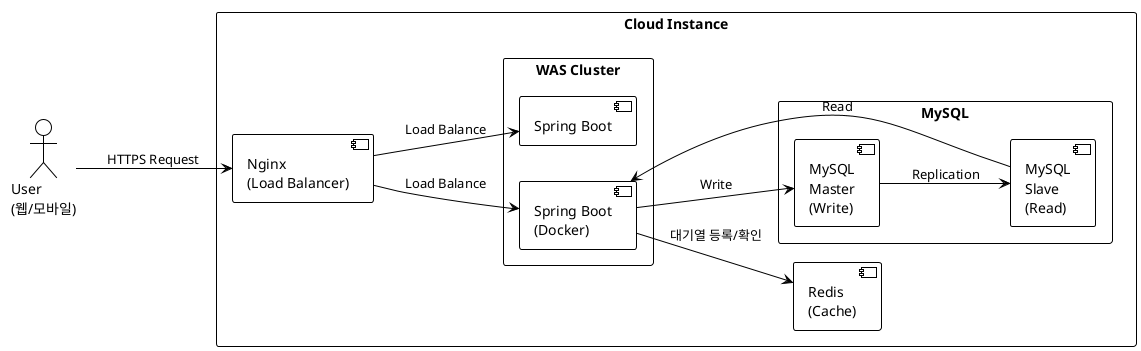 @startuml 콘서트 대기열 시스템 인프라 구성도
!theme plain

left to right direction

actor "User\n(웹/모바일)" as user

rectangle "Cloud Instance" as cloud_instance {
    ' Load Balancer
    component "Nginx\n(Load Balancer)" as nginx
    
    ' Application Server Cluster
    rectangle "WAS Cluster" as springboot_cluster {
        component "Spring Boot\n(Docker)" as springboot
        component "Spring Boot" as more
    }
    
    ' Cache
    component "Redis\n(Cache)" as redis
    
    ' Database with Master/Slave
    rectangle "MySQL" as mysql_group {
        component "MySQL\nMaster\n(Write)" as mysql_master
        component "MySQL\nSlave\n(Read)" as mysql_slave
    }
}

' 기본 요청 흐름 
user --> nginx : "HTTPS Request"
nginx --> springboot : "Load Balance"
nginx --> more : "Load Balance"

springboot --> redis : "대기열 등록/확인"
springboot --> mysql_master : "Write"
springboot <-- mysql_slave : "Read"

mysql_master --> mysql_slave : "Replication"

@enduml